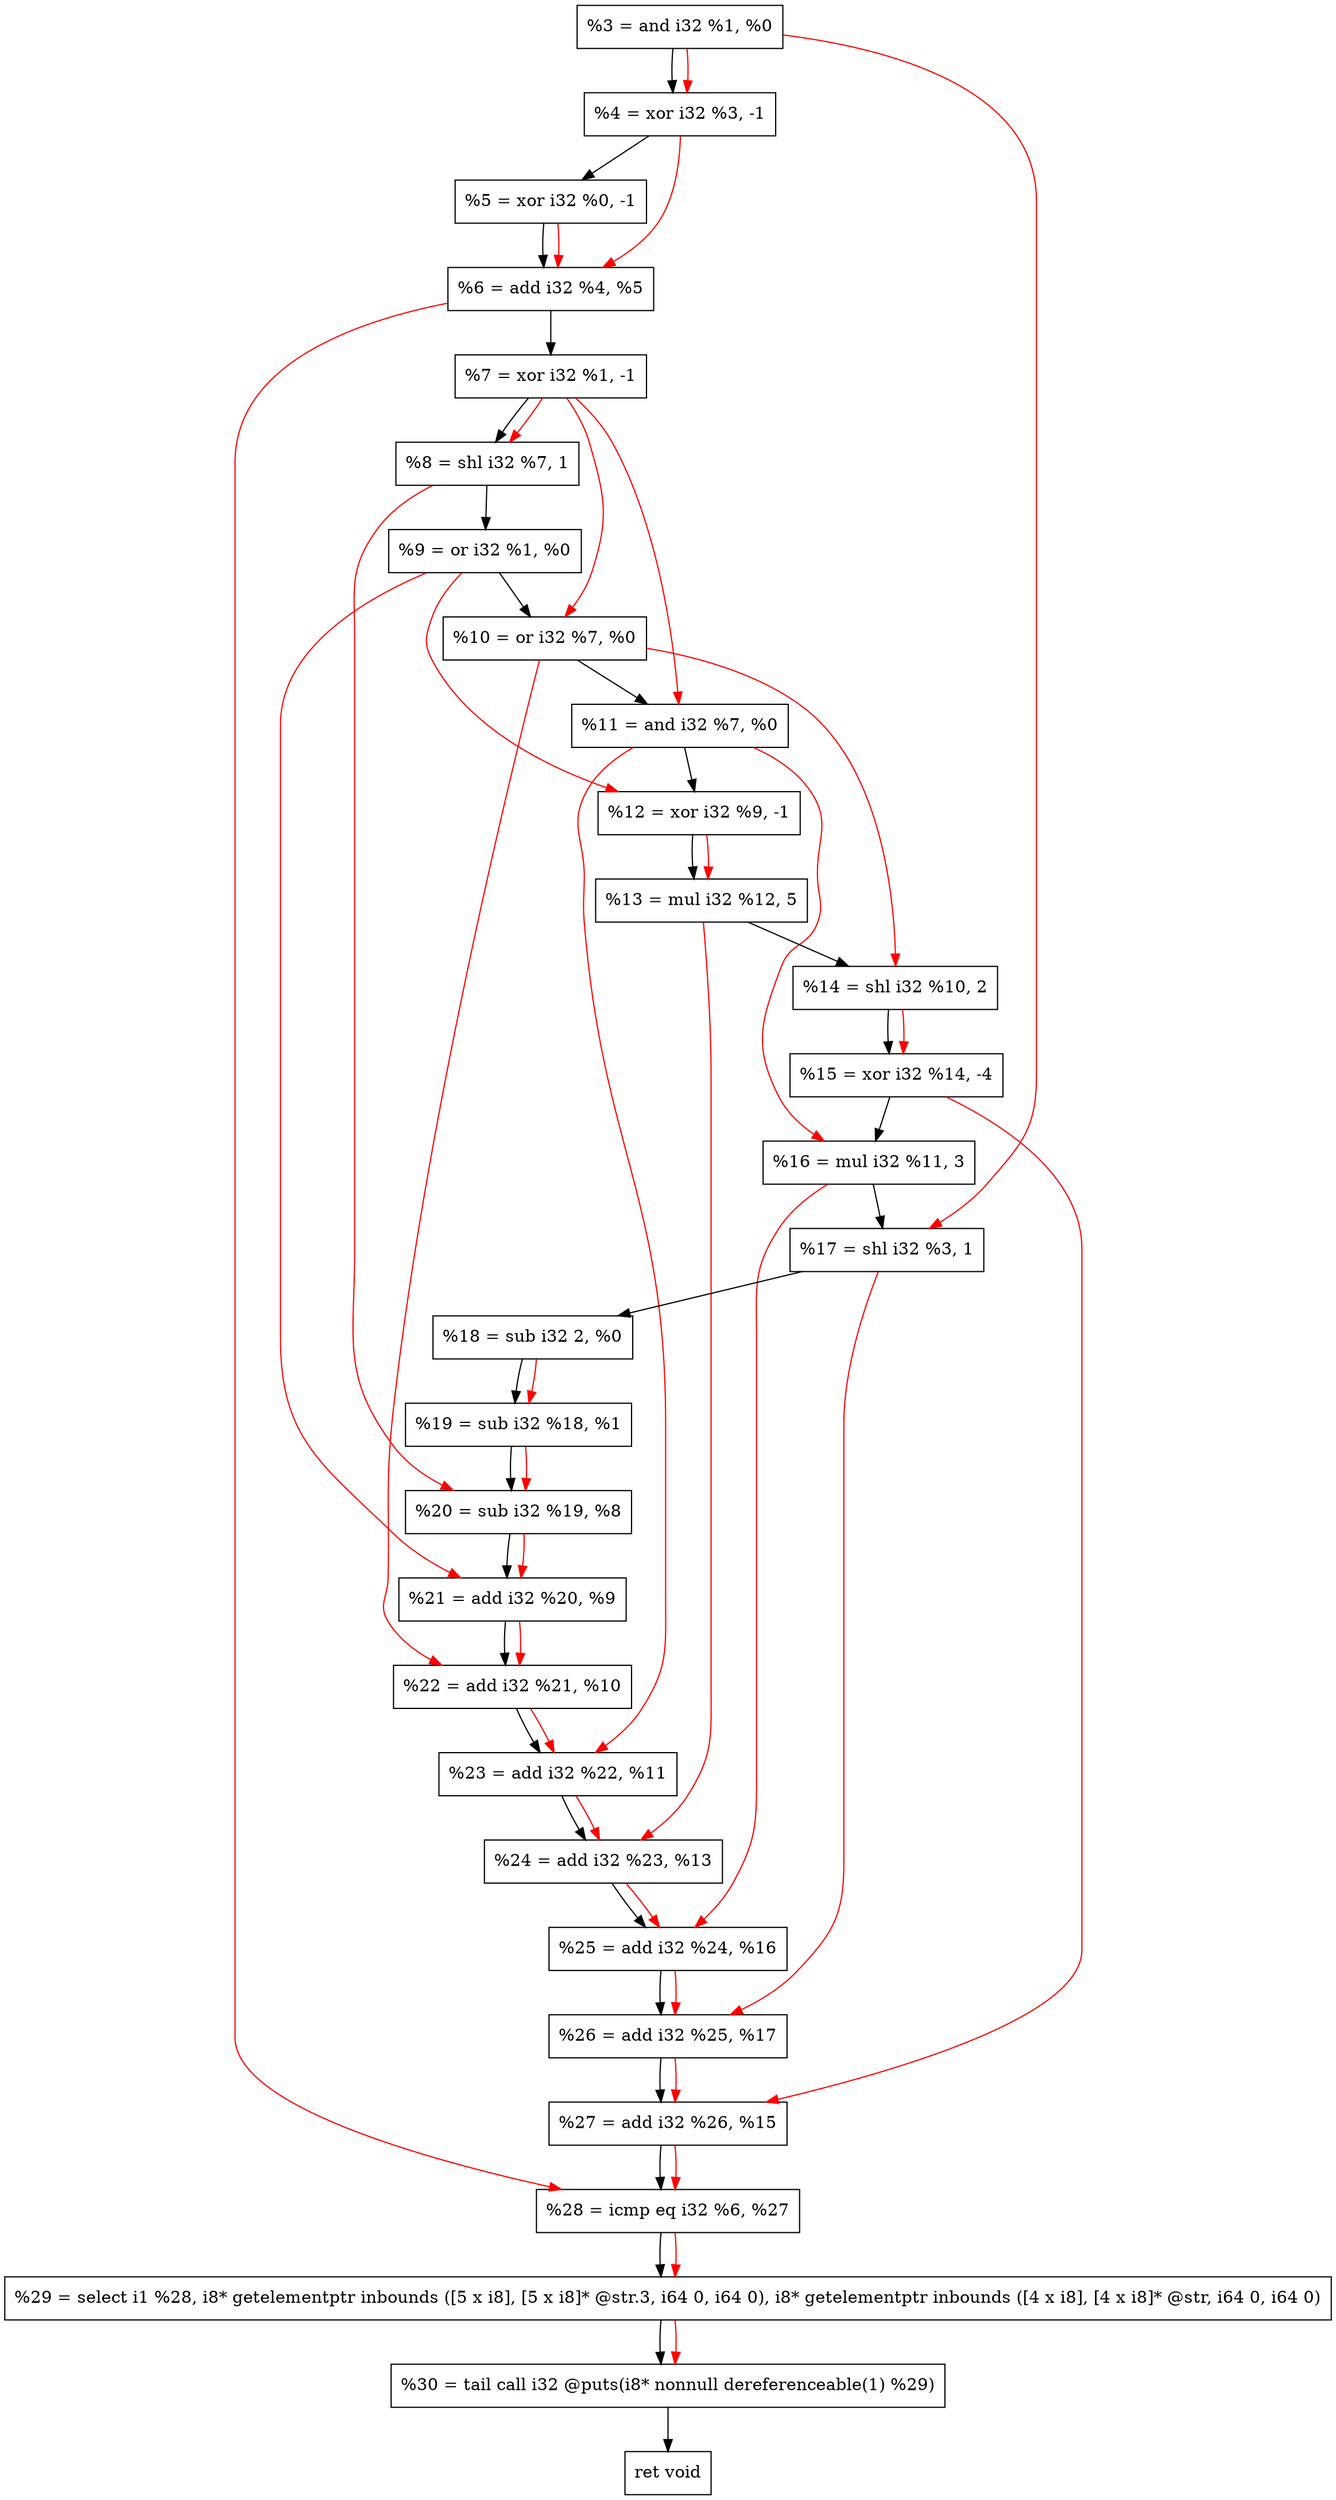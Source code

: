 digraph "DFG for'crackme' function" {
	Node0x1e2d5a0[shape=record, label="  %3 = and i32 %1, %0"];
	Node0x1e2dc50[shape=record, label="  %4 = xor i32 %3, -1"];
	Node0x1e2dd10[shape=record, label="  %5 = xor i32 %0, -1"];
	Node0x1e2dd80[shape=record, label="  %6 = add i32 %4, %5"];
	Node0x1e2ddf0[shape=record, label="  %7 = xor i32 %1, -1"];
	Node0x1e2de60[shape=record, label="  %8 = shl i32 %7, 1"];
	Node0x1e2ded0[shape=record, label="  %9 = or i32 %1, %0"];
	Node0x1e2df40[shape=record, label="  %10 = or i32 %7, %0"];
	Node0x1e2dfb0[shape=record, label="  %11 = and i32 %7, %0"];
	Node0x1e2e020[shape=record, label="  %12 = xor i32 %9, -1"];
	Node0x1e2e0c0[shape=record, label="  %13 = mul i32 %12, 5"];
	Node0x1e2e160[shape=record, label="  %14 = shl i32 %10, 2"];
	Node0x1e2e200[shape=record, label="  %15 = xor i32 %14, -4"];
	Node0x1e2e2a0[shape=record, label="  %16 = mul i32 %11, 3"];
	Node0x1e2e310[shape=record, label="  %17 = shl i32 %3, 1"];
	Node0x1e2e380[shape=record, label="  %18 = sub i32 2, %0"];
	Node0x1e2e3f0[shape=record, label="  %19 = sub i32 %18, %1"];
	Node0x1e2e460[shape=record, label="  %20 = sub i32 %19, %8"];
	Node0x1e2e4d0[shape=record, label="  %21 = add i32 %20, %9"];
	Node0x1e2e540[shape=record, label="  %22 = add i32 %21, %10"];
	Node0x1e2e5b0[shape=record, label="  %23 = add i32 %22, %11"];
	Node0x1e2e620[shape=record, label="  %24 = add i32 %23, %13"];
	Node0x1e2e690[shape=record, label="  %25 = add i32 %24, %16"];
	Node0x1e2e700[shape=record, label="  %26 = add i32 %25, %17"];
	Node0x1e2e770[shape=record, label="  %27 = add i32 %26, %15"];
	Node0x1e2e7e0[shape=record, label="  %28 = icmp eq i32 %6, %27"];
	Node0x1dce268[shape=record, label="  %29 = select i1 %28, i8* getelementptr inbounds ([5 x i8], [5 x i8]* @str.3, i64 0, i64 0), i8* getelementptr inbounds ([4 x i8], [4 x i8]* @str, i64 0, i64 0)"];
	Node0x1e2ec80[shape=record, label="  %30 = tail call i32 @puts(i8* nonnull dereferenceable(1) %29)"];
	Node0x1e2ecd0[shape=record, label="  ret void"];
	Node0x1e2d5a0 -> Node0x1e2dc50;
	Node0x1e2dc50 -> Node0x1e2dd10;
	Node0x1e2dd10 -> Node0x1e2dd80;
	Node0x1e2dd80 -> Node0x1e2ddf0;
	Node0x1e2ddf0 -> Node0x1e2de60;
	Node0x1e2de60 -> Node0x1e2ded0;
	Node0x1e2ded0 -> Node0x1e2df40;
	Node0x1e2df40 -> Node0x1e2dfb0;
	Node0x1e2dfb0 -> Node0x1e2e020;
	Node0x1e2e020 -> Node0x1e2e0c0;
	Node0x1e2e0c0 -> Node0x1e2e160;
	Node0x1e2e160 -> Node0x1e2e200;
	Node0x1e2e200 -> Node0x1e2e2a0;
	Node0x1e2e2a0 -> Node0x1e2e310;
	Node0x1e2e310 -> Node0x1e2e380;
	Node0x1e2e380 -> Node0x1e2e3f0;
	Node0x1e2e3f0 -> Node0x1e2e460;
	Node0x1e2e460 -> Node0x1e2e4d0;
	Node0x1e2e4d0 -> Node0x1e2e540;
	Node0x1e2e540 -> Node0x1e2e5b0;
	Node0x1e2e5b0 -> Node0x1e2e620;
	Node0x1e2e620 -> Node0x1e2e690;
	Node0x1e2e690 -> Node0x1e2e700;
	Node0x1e2e700 -> Node0x1e2e770;
	Node0x1e2e770 -> Node0x1e2e7e0;
	Node0x1e2e7e0 -> Node0x1dce268;
	Node0x1dce268 -> Node0x1e2ec80;
	Node0x1e2ec80 -> Node0x1e2ecd0;
edge [color=red]
	Node0x1e2d5a0 -> Node0x1e2dc50;
	Node0x1e2dc50 -> Node0x1e2dd80;
	Node0x1e2dd10 -> Node0x1e2dd80;
	Node0x1e2ddf0 -> Node0x1e2de60;
	Node0x1e2ddf0 -> Node0x1e2df40;
	Node0x1e2ddf0 -> Node0x1e2dfb0;
	Node0x1e2ded0 -> Node0x1e2e020;
	Node0x1e2e020 -> Node0x1e2e0c0;
	Node0x1e2df40 -> Node0x1e2e160;
	Node0x1e2e160 -> Node0x1e2e200;
	Node0x1e2dfb0 -> Node0x1e2e2a0;
	Node0x1e2d5a0 -> Node0x1e2e310;
	Node0x1e2e380 -> Node0x1e2e3f0;
	Node0x1e2e3f0 -> Node0x1e2e460;
	Node0x1e2de60 -> Node0x1e2e460;
	Node0x1e2e460 -> Node0x1e2e4d0;
	Node0x1e2ded0 -> Node0x1e2e4d0;
	Node0x1e2e4d0 -> Node0x1e2e540;
	Node0x1e2df40 -> Node0x1e2e540;
	Node0x1e2e540 -> Node0x1e2e5b0;
	Node0x1e2dfb0 -> Node0x1e2e5b0;
	Node0x1e2e5b0 -> Node0x1e2e620;
	Node0x1e2e0c0 -> Node0x1e2e620;
	Node0x1e2e620 -> Node0x1e2e690;
	Node0x1e2e2a0 -> Node0x1e2e690;
	Node0x1e2e690 -> Node0x1e2e700;
	Node0x1e2e310 -> Node0x1e2e700;
	Node0x1e2e700 -> Node0x1e2e770;
	Node0x1e2e200 -> Node0x1e2e770;
	Node0x1e2dd80 -> Node0x1e2e7e0;
	Node0x1e2e770 -> Node0x1e2e7e0;
	Node0x1e2e7e0 -> Node0x1dce268;
	Node0x1dce268 -> Node0x1e2ec80;
}
